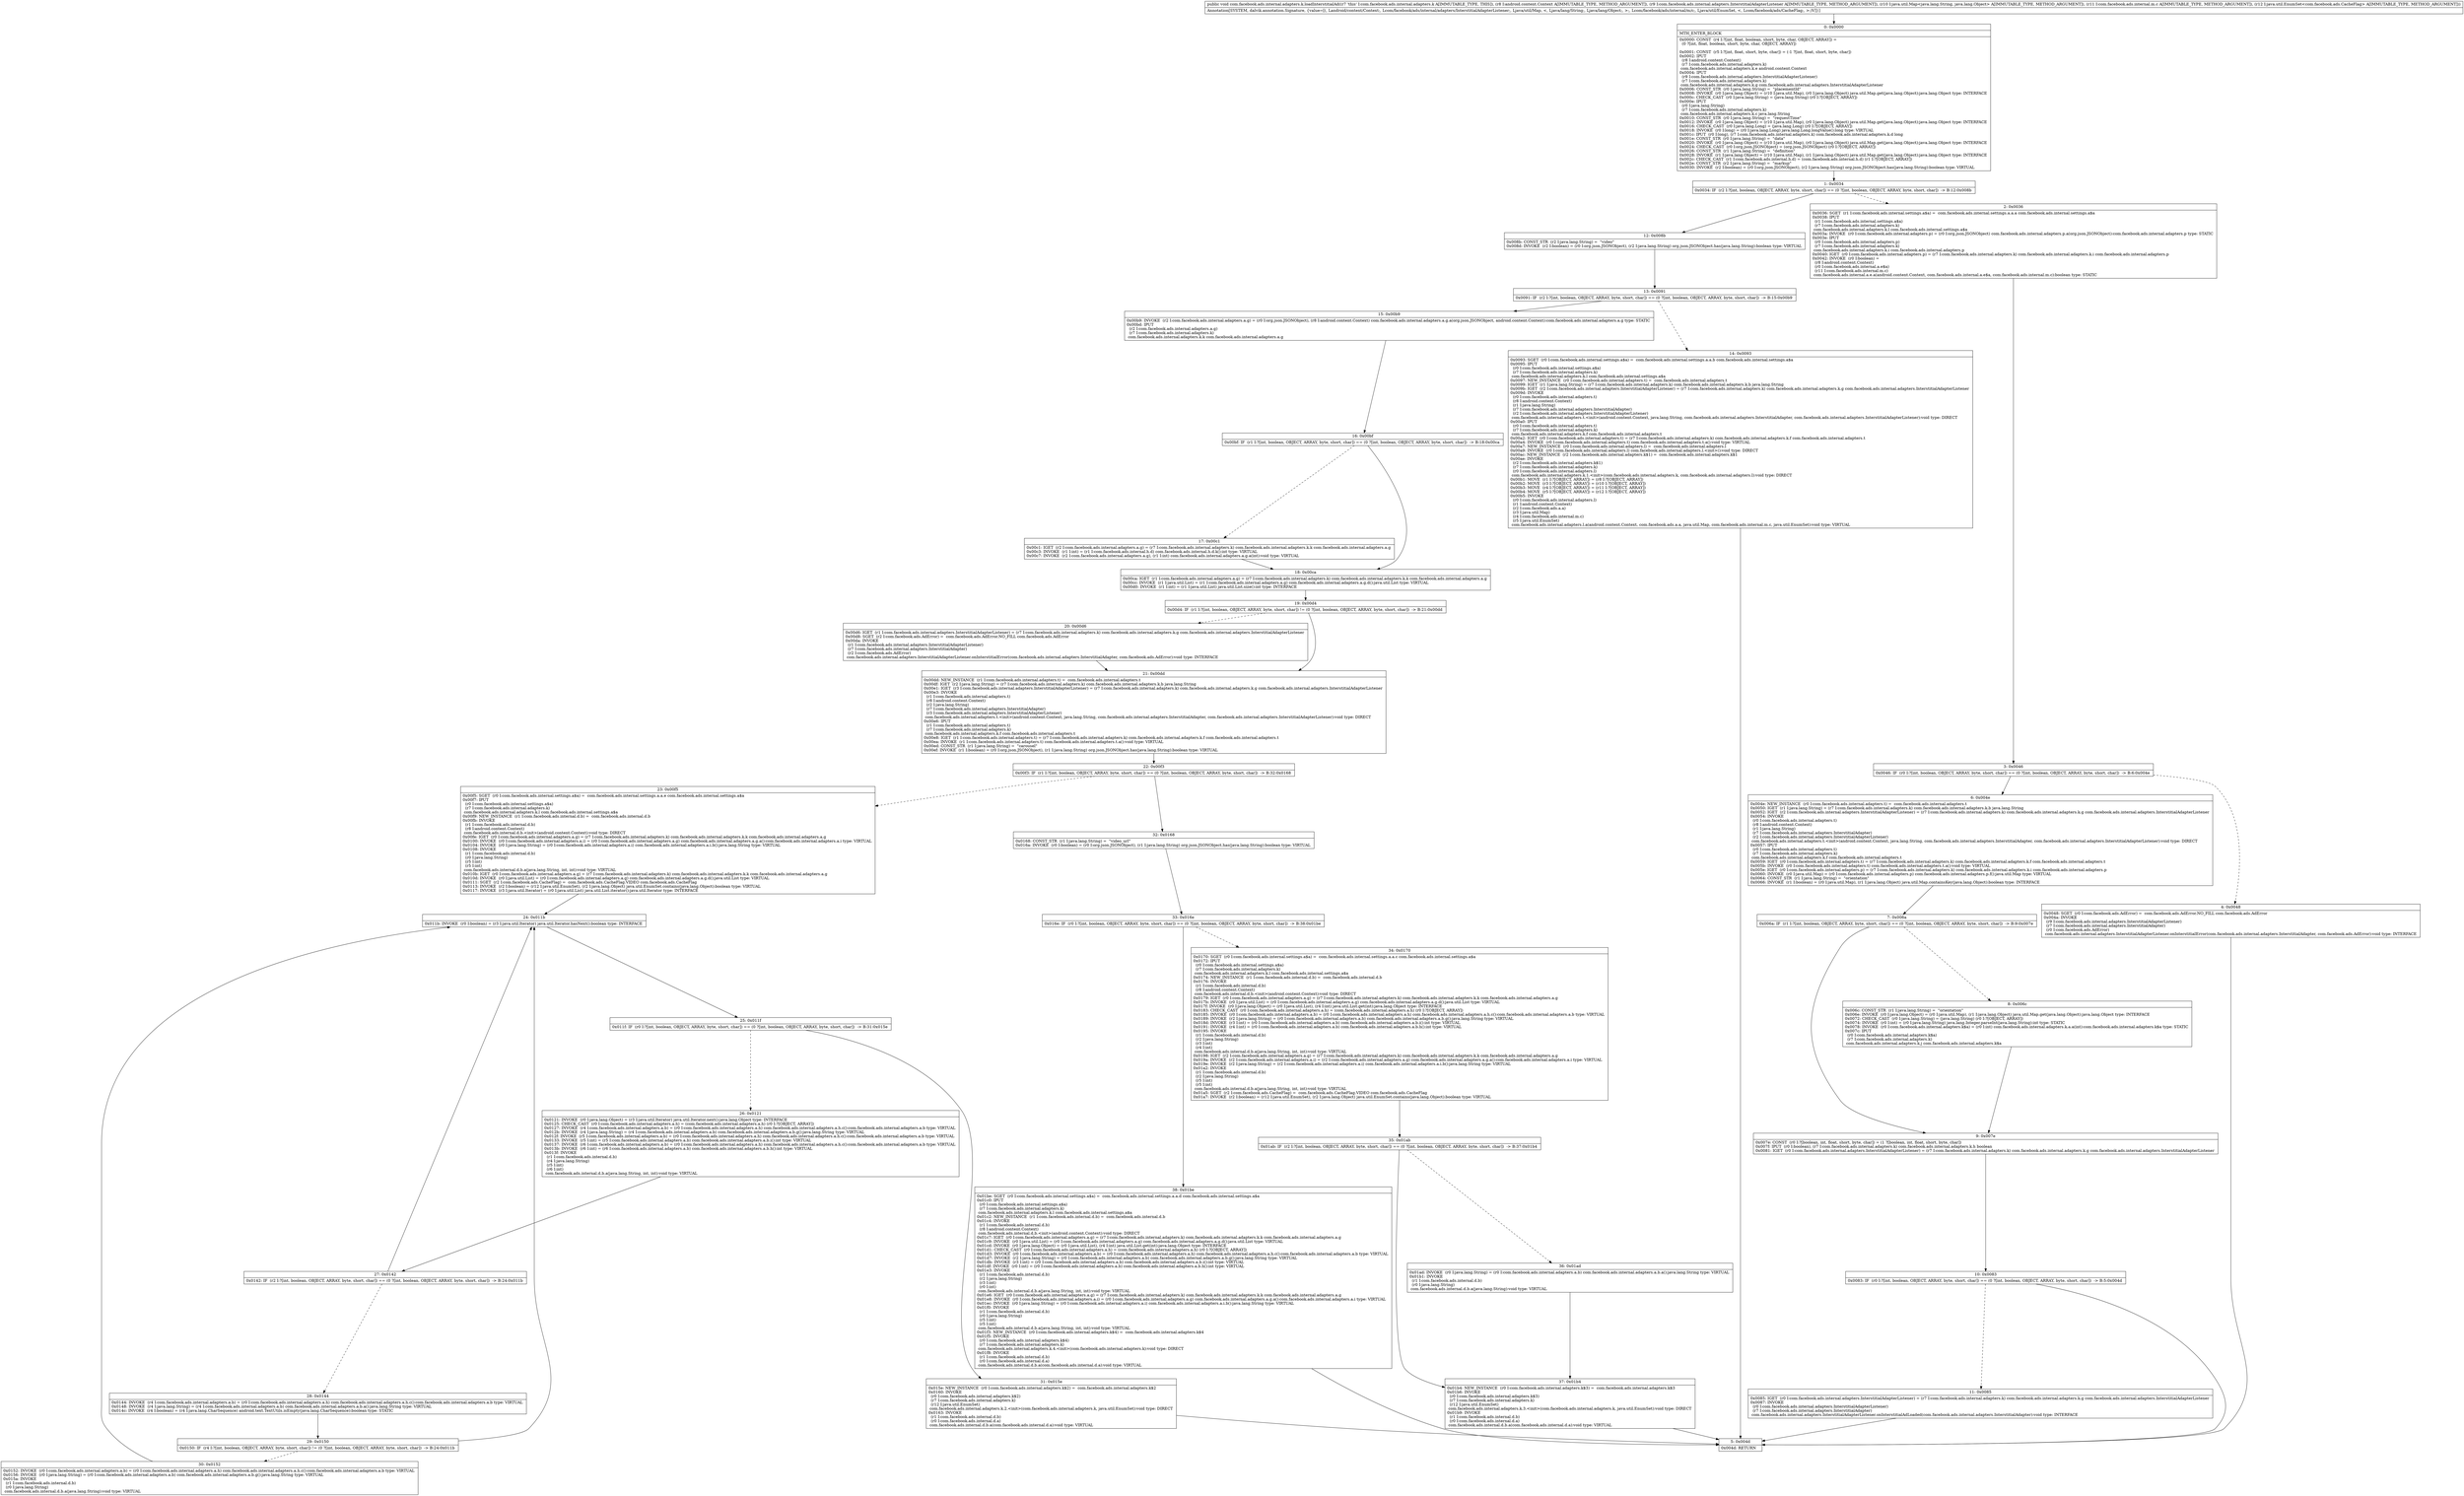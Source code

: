 digraph "CFG forcom.facebook.ads.internal.adapters.k.loadInterstitialAd(Landroid\/content\/Context;Lcom\/facebook\/ads\/internal\/adapters\/InterstitialAdapterListener;Ljava\/util\/Map;Lcom\/facebook\/ads\/internal\/m\/c;Ljava\/util\/EnumSet;)V" {
Node_0 [shape=record,label="{0\:\ 0x0000|MTH_ENTER_BLOCK\l|0x0000: CONST  (r4 I:?[int, float, boolean, short, byte, char, OBJECT, ARRAY]) = \l  (0 ?[int, float, boolean, short, byte, char, OBJECT, ARRAY])\l \l0x0001: CONST  (r5 I:?[int, float, short, byte, char]) = (\-1 ?[int, float, short, byte, char]) \l0x0002: IPUT  \l  (r8 I:android.content.Context)\l  (r7 I:com.facebook.ads.internal.adapters.k)\l com.facebook.ads.internal.adapters.k.e android.content.Context \l0x0004: IPUT  \l  (r9 I:com.facebook.ads.internal.adapters.InterstitialAdapterListener)\l  (r7 I:com.facebook.ads.internal.adapters.k)\l com.facebook.ads.internal.adapters.k.g com.facebook.ads.internal.adapters.InterstitialAdapterListener \l0x0006: CONST_STR  (r0 I:java.lang.String) =  \"placementId\" \l0x0008: INVOKE  (r0 I:java.lang.Object) = (r10 I:java.util.Map), (r0 I:java.lang.Object) java.util.Map.get(java.lang.Object):java.lang.Object type: INTERFACE \l0x000c: CHECK_CAST  (r0 I:java.lang.String) = (java.lang.String) (r0 I:?[OBJECT, ARRAY]) \l0x000e: IPUT  \l  (r0 I:java.lang.String)\l  (r7 I:com.facebook.ads.internal.adapters.k)\l com.facebook.ads.internal.adapters.k.c java.lang.String \l0x0010: CONST_STR  (r0 I:java.lang.String) =  \"requestTime\" \l0x0012: INVOKE  (r0 I:java.lang.Object) = (r10 I:java.util.Map), (r0 I:java.lang.Object) java.util.Map.get(java.lang.Object):java.lang.Object type: INTERFACE \l0x0016: CHECK_CAST  (r0 I:java.lang.Long) = (java.lang.Long) (r0 I:?[OBJECT, ARRAY]) \l0x0018: INVOKE  (r0 I:long) = (r0 I:java.lang.Long) java.lang.Long.longValue():long type: VIRTUAL \l0x001c: IPUT  (r0 I:long), (r7 I:com.facebook.ads.internal.adapters.k) com.facebook.ads.internal.adapters.k.d long \l0x001e: CONST_STR  (r0 I:java.lang.String) =  \"data\" \l0x0020: INVOKE  (r0 I:java.lang.Object) = (r10 I:java.util.Map), (r0 I:java.lang.Object) java.util.Map.get(java.lang.Object):java.lang.Object type: INTERFACE \l0x0024: CHECK_CAST  (r0 I:org.json.JSONObject) = (org.json.JSONObject) (r0 I:?[OBJECT, ARRAY]) \l0x0026: CONST_STR  (r1 I:java.lang.String) =  \"definition\" \l0x0028: INVOKE  (r1 I:java.lang.Object) = (r10 I:java.util.Map), (r1 I:java.lang.Object) java.util.Map.get(java.lang.Object):java.lang.Object type: INTERFACE \l0x002c: CHECK_CAST  (r1 I:com.facebook.ads.internal.h.d) = (com.facebook.ads.internal.h.d) (r1 I:?[OBJECT, ARRAY]) \l0x002e: CONST_STR  (r2 I:java.lang.String) =  \"markup\" \l0x0030: INVOKE  (r2 I:boolean) = (r0 I:org.json.JSONObject), (r2 I:java.lang.String) org.json.JSONObject.has(java.lang.String):boolean type: VIRTUAL \l}"];
Node_1 [shape=record,label="{1\:\ 0x0034|0x0034: IF  (r2 I:?[int, boolean, OBJECT, ARRAY, byte, short, char]) == (0 ?[int, boolean, OBJECT, ARRAY, byte, short, char])  \-\> B:12:0x008b \l}"];
Node_2 [shape=record,label="{2\:\ 0x0036|0x0036: SGET  (r1 I:com.facebook.ads.internal.settings.a$a) =  com.facebook.ads.internal.settings.a.a.a com.facebook.ads.internal.settings.a$a \l0x0038: IPUT  \l  (r1 I:com.facebook.ads.internal.settings.a$a)\l  (r7 I:com.facebook.ads.internal.adapters.k)\l com.facebook.ads.internal.adapters.k.l com.facebook.ads.internal.settings.a$a \l0x003a: INVOKE  (r0 I:com.facebook.ads.internal.adapters.p) = (r0 I:org.json.JSONObject) com.facebook.ads.internal.adapters.p.a(org.json.JSONObject):com.facebook.ads.internal.adapters.p type: STATIC \l0x003e: IPUT  \l  (r0 I:com.facebook.ads.internal.adapters.p)\l  (r7 I:com.facebook.ads.internal.adapters.k)\l com.facebook.ads.internal.adapters.k.i com.facebook.ads.internal.adapters.p \l0x0040: IGET  (r0 I:com.facebook.ads.internal.adapters.p) = (r7 I:com.facebook.ads.internal.adapters.k) com.facebook.ads.internal.adapters.k.i com.facebook.ads.internal.adapters.p \l0x0042: INVOKE  (r0 I:boolean) = \l  (r8 I:android.content.Context)\l  (r0 I:com.facebook.ads.internal.a.e$a)\l  (r11 I:com.facebook.ads.internal.m.c)\l com.facebook.ads.internal.a.e.a(android.content.Context, com.facebook.ads.internal.a.e$a, com.facebook.ads.internal.m.c):boolean type: STATIC \l}"];
Node_3 [shape=record,label="{3\:\ 0x0046|0x0046: IF  (r0 I:?[int, boolean, OBJECT, ARRAY, byte, short, char]) == (0 ?[int, boolean, OBJECT, ARRAY, byte, short, char])  \-\> B:6:0x004e \l}"];
Node_4 [shape=record,label="{4\:\ 0x0048|0x0048: SGET  (r0 I:com.facebook.ads.AdError) =  com.facebook.ads.AdError.NO_FILL com.facebook.ads.AdError \l0x004a: INVOKE  \l  (r9 I:com.facebook.ads.internal.adapters.InterstitialAdapterListener)\l  (r7 I:com.facebook.ads.internal.adapters.InterstitialAdapter)\l  (r0 I:com.facebook.ads.AdError)\l com.facebook.ads.internal.adapters.InterstitialAdapterListener.onInterstitialError(com.facebook.ads.internal.adapters.InterstitialAdapter, com.facebook.ads.AdError):void type: INTERFACE \l}"];
Node_5 [shape=record,label="{5\:\ 0x004d|0x004d: RETURN   \l}"];
Node_6 [shape=record,label="{6\:\ 0x004e|0x004e: NEW_INSTANCE  (r0 I:com.facebook.ads.internal.adapters.t) =  com.facebook.ads.internal.adapters.t \l0x0050: IGET  (r1 I:java.lang.String) = (r7 I:com.facebook.ads.internal.adapters.k) com.facebook.ads.internal.adapters.k.b java.lang.String \l0x0052: IGET  (r2 I:com.facebook.ads.internal.adapters.InterstitialAdapterListener) = (r7 I:com.facebook.ads.internal.adapters.k) com.facebook.ads.internal.adapters.k.g com.facebook.ads.internal.adapters.InterstitialAdapterListener \l0x0054: INVOKE  \l  (r0 I:com.facebook.ads.internal.adapters.t)\l  (r8 I:android.content.Context)\l  (r1 I:java.lang.String)\l  (r7 I:com.facebook.ads.internal.adapters.InterstitialAdapter)\l  (r2 I:com.facebook.ads.internal.adapters.InterstitialAdapterListener)\l com.facebook.ads.internal.adapters.t.\<init\>(android.content.Context, java.lang.String, com.facebook.ads.internal.adapters.InterstitialAdapter, com.facebook.ads.internal.adapters.InterstitialAdapterListener):void type: DIRECT \l0x0057: IPUT  \l  (r0 I:com.facebook.ads.internal.adapters.t)\l  (r7 I:com.facebook.ads.internal.adapters.k)\l com.facebook.ads.internal.adapters.k.f com.facebook.ads.internal.adapters.t \l0x0059: IGET  (r0 I:com.facebook.ads.internal.adapters.t) = (r7 I:com.facebook.ads.internal.adapters.k) com.facebook.ads.internal.adapters.k.f com.facebook.ads.internal.adapters.t \l0x005b: INVOKE  (r0 I:com.facebook.ads.internal.adapters.t) com.facebook.ads.internal.adapters.t.a():void type: VIRTUAL \l0x005e: IGET  (r0 I:com.facebook.ads.internal.adapters.p) = (r7 I:com.facebook.ads.internal.adapters.k) com.facebook.ads.internal.adapters.k.i com.facebook.ads.internal.adapters.p \l0x0060: INVOKE  (r0 I:java.util.Map) = (r0 I:com.facebook.ads.internal.adapters.p) com.facebook.ads.internal.adapters.p.f():java.util.Map type: VIRTUAL \l0x0064: CONST_STR  (r1 I:java.lang.String) =  \"orientation\" \l0x0066: INVOKE  (r1 I:boolean) = (r0 I:java.util.Map), (r1 I:java.lang.Object) java.util.Map.containsKey(java.lang.Object):boolean type: INTERFACE \l}"];
Node_7 [shape=record,label="{7\:\ 0x006a|0x006a: IF  (r1 I:?[int, boolean, OBJECT, ARRAY, byte, short, char]) == (0 ?[int, boolean, OBJECT, ARRAY, byte, short, char])  \-\> B:9:0x007e \l}"];
Node_8 [shape=record,label="{8\:\ 0x006c|0x006c: CONST_STR  (r1 I:java.lang.String) =  \"orientation\" \l0x006e: INVOKE  (r0 I:java.lang.Object) = (r0 I:java.util.Map), (r1 I:java.lang.Object) java.util.Map.get(java.lang.Object):java.lang.Object type: INTERFACE \l0x0072: CHECK_CAST  (r0 I:java.lang.String) = (java.lang.String) (r0 I:?[OBJECT, ARRAY]) \l0x0074: INVOKE  (r0 I:int) = (r0 I:java.lang.String) java.lang.Integer.parseInt(java.lang.String):int type: STATIC \l0x0078: INVOKE  (r0 I:com.facebook.ads.internal.adapters.k$a) = (r0 I:int) com.facebook.ads.internal.adapters.k.a.a(int):com.facebook.ads.internal.adapters.k$a type: STATIC \l0x007c: IPUT  \l  (r0 I:com.facebook.ads.internal.adapters.k$a)\l  (r7 I:com.facebook.ads.internal.adapters.k)\l com.facebook.ads.internal.adapters.k.j com.facebook.ads.internal.adapters.k$a \l}"];
Node_9 [shape=record,label="{9\:\ 0x007e|0x007e: CONST  (r0 I:?[boolean, int, float, short, byte, char]) = (1 ?[boolean, int, float, short, byte, char]) \l0x007f: IPUT  (r0 I:boolean), (r7 I:com.facebook.ads.internal.adapters.k) com.facebook.ads.internal.adapters.k.h boolean \l0x0081: IGET  (r0 I:com.facebook.ads.internal.adapters.InterstitialAdapterListener) = (r7 I:com.facebook.ads.internal.adapters.k) com.facebook.ads.internal.adapters.k.g com.facebook.ads.internal.adapters.InterstitialAdapterListener \l}"];
Node_10 [shape=record,label="{10\:\ 0x0083|0x0083: IF  (r0 I:?[int, boolean, OBJECT, ARRAY, byte, short, char]) == (0 ?[int, boolean, OBJECT, ARRAY, byte, short, char])  \-\> B:5:0x004d \l}"];
Node_11 [shape=record,label="{11\:\ 0x0085|0x0085: IGET  (r0 I:com.facebook.ads.internal.adapters.InterstitialAdapterListener) = (r7 I:com.facebook.ads.internal.adapters.k) com.facebook.ads.internal.adapters.k.g com.facebook.ads.internal.adapters.InterstitialAdapterListener \l0x0087: INVOKE  \l  (r0 I:com.facebook.ads.internal.adapters.InterstitialAdapterListener)\l  (r7 I:com.facebook.ads.internal.adapters.InterstitialAdapter)\l com.facebook.ads.internal.adapters.InterstitialAdapterListener.onInterstitialAdLoaded(com.facebook.ads.internal.adapters.InterstitialAdapter):void type: INTERFACE \l}"];
Node_12 [shape=record,label="{12\:\ 0x008b|0x008b: CONST_STR  (r2 I:java.lang.String) =  \"video\" \l0x008d: INVOKE  (r2 I:boolean) = (r0 I:org.json.JSONObject), (r2 I:java.lang.String) org.json.JSONObject.has(java.lang.String):boolean type: VIRTUAL \l}"];
Node_13 [shape=record,label="{13\:\ 0x0091|0x0091: IF  (r2 I:?[int, boolean, OBJECT, ARRAY, byte, short, char]) == (0 ?[int, boolean, OBJECT, ARRAY, byte, short, char])  \-\> B:15:0x00b9 \l}"];
Node_14 [shape=record,label="{14\:\ 0x0093|0x0093: SGET  (r0 I:com.facebook.ads.internal.settings.a$a) =  com.facebook.ads.internal.settings.a.a.b com.facebook.ads.internal.settings.a$a \l0x0095: IPUT  \l  (r0 I:com.facebook.ads.internal.settings.a$a)\l  (r7 I:com.facebook.ads.internal.adapters.k)\l com.facebook.ads.internal.adapters.k.l com.facebook.ads.internal.settings.a$a \l0x0097: NEW_INSTANCE  (r0 I:com.facebook.ads.internal.adapters.t) =  com.facebook.ads.internal.adapters.t \l0x0099: IGET  (r1 I:java.lang.String) = (r7 I:com.facebook.ads.internal.adapters.k) com.facebook.ads.internal.adapters.k.b java.lang.String \l0x009b: IGET  (r2 I:com.facebook.ads.internal.adapters.InterstitialAdapterListener) = (r7 I:com.facebook.ads.internal.adapters.k) com.facebook.ads.internal.adapters.k.g com.facebook.ads.internal.adapters.InterstitialAdapterListener \l0x009d: INVOKE  \l  (r0 I:com.facebook.ads.internal.adapters.t)\l  (r8 I:android.content.Context)\l  (r1 I:java.lang.String)\l  (r7 I:com.facebook.ads.internal.adapters.InterstitialAdapter)\l  (r2 I:com.facebook.ads.internal.adapters.InterstitialAdapterListener)\l com.facebook.ads.internal.adapters.t.\<init\>(android.content.Context, java.lang.String, com.facebook.ads.internal.adapters.InterstitialAdapter, com.facebook.ads.internal.adapters.InterstitialAdapterListener):void type: DIRECT \l0x00a0: IPUT  \l  (r0 I:com.facebook.ads.internal.adapters.t)\l  (r7 I:com.facebook.ads.internal.adapters.k)\l com.facebook.ads.internal.adapters.k.f com.facebook.ads.internal.adapters.t \l0x00a2: IGET  (r0 I:com.facebook.ads.internal.adapters.t) = (r7 I:com.facebook.ads.internal.adapters.k) com.facebook.ads.internal.adapters.k.f com.facebook.ads.internal.adapters.t \l0x00a4: INVOKE  (r0 I:com.facebook.ads.internal.adapters.t) com.facebook.ads.internal.adapters.t.a():void type: VIRTUAL \l0x00a7: NEW_INSTANCE  (r0 I:com.facebook.ads.internal.adapters.l) =  com.facebook.ads.internal.adapters.l \l0x00a9: INVOKE  (r0 I:com.facebook.ads.internal.adapters.l) com.facebook.ads.internal.adapters.l.\<init\>():void type: DIRECT \l0x00ac: NEW_INSTANCE  (r2 I:com.facebook.ads.internal.adapters.k$1) =  com.facebook.ads.internal.adapters.k$1 \l0x00ae: INVOKE  \l  (r2 I:com.facebook.ads.internal.adapters.k$1)\l  (r7 I:com.facebook.ads.internal.adapters.k)\l  (r0 I:com.facebook.ads.internal.adapters.l)\l com.facebook.ads.internal.adapters.k.1.\<init\>(com.facebook.ads.internal.adapters.k, com.facebook.ads.internal.adapters.l):void type: DIRECT \l0x00b1: MOVE  (r1 I:?[OBJECT, ARRAY]) = (r8 I:?[OBJECT, ARRAY]) \l0x00b2: MOVE  (r3 I:?[OBJECT, ARRAY]) = (r10 I:?[OBJECT, ARRAY]) \l0x00b3: MOVE  (r4 I:?[OBJECT, ARRAY]) = (r11 I:?[OBJECT, ARRAY]) \l0x00b4: MOVE  (r5 I:?[OBJECT, ARRAY]) = (r12 I:?[OBJECT, ARRAY]) \l0x00b5: INVOKE  \l  (r0 I:com.facebook.ads.internal.adapters.l)\l  (r1 I:android.content.Context)\l  (r2 I:com.facebook.ads.a.a)\l  (r3 I:java.util.Map)\l  (r4 I:com.facebook.ads.internal.m.c)\l  (r5 I:java.util.EnumSet)\l com.facebook.ads.internal.adapters.l.a(android.content.Context, com.facebook.ads.a.a, java.util.Map, com.facebook.ads.internal.m.c, java.util.EnumSet):void type: VIRTUAL \l}"];
Node_15 [shape=record,label="{15\:\ 0x00b9|0x00b9: INVOKE  (r2 I:com.facebook.ads.internal.adapters.a.g) = (r0 I:org.json.JSONObject), (r8 I:android.content.Context) com.facebook.ads.internal.adapters.a.g.a(org.json.JSONObject, android.content.Context):com.facebook.ads.internal.adapters.a.g type: STATIC \l0x00bd: IPUT  \l  (r2 I:com.facebook.ads.internal.adapters.a.g)\l  (r7 I:com.facebook.ads.internal.adapters.k)\l com.facebook.ads.internal.adapters.k.k com.facebook.ads.internal.adapters.a.g \l}"];
Node_16 [shape=record,label="{16\:\ 0x00bf|0x00bf: IF  (r1 I:?[int, boolean, OBJECT, ARRAY, byte, short, char]) == (0 ?[int, boolean, OBJECT, ARRAY, byte, short, char])  \-\> B:18:0x00ca \l}"];
Node_17 [shape=record,label="{17\:\ 0x00c1|0x00c1: IGET  (r2 I:com.facebook.ads.internal.adapters.a.g) = (r7 I:com.facebook.ads.internal.adapters.k) com.facebook.ads.internal.adapters.k.k com.facebook.ads.internal.adapters.a.g \l0x00c3: INVOKE  (r1 I:int) = (r1 I:com.facebook.ads.internal.h.d) com.facebook.ads.internal.h.d.k():int type: VIRTUAL \l0x00c7: INVOKE  (r2 I:com.facebook.ads.internal.adapters.a.g), (r1 I:int) com.facebook.ads.internal.adapters.a.g.a(int):void type: VIRTUAL \l}"];
Node_18 [shape=record,label="{18\:\ 0x00ca|0x00ca: IGET  (r1 I:com.facebook.ads.internal.adapters.a.g) = (r7 I:com.facebook.ads.internal.adapters.k) com.facebook.ads.internal.adapters.k.k com.facebook.ads.internal.adapters.a.g \l0x00cc: INVOKE  (r1 I:java.util.List) = (r1 I:com.facebook.ads.internal.adapters.a.g) com.facebook.ads.internal.adapters.a.g.d():java.util.List type: VIRTUAL \l0x00d0: INVOKE  (r1 I:int) = (r1 I:java.util.List) java.util.List.size():int type: INTERFACE \l}"];
Node_19 [shape=record,label="{19\:\ 0x00d4|0x00d4: IF  (r1 I:?[int, boolean, OBJECT, ARRAY, byte, short, char]) != (0 ?[int, boolean, OBJECT, ARRAY, byte, short, char])  \-\> B:21:0x00dd \l}"];
Node_20 [shape=record,label="{20\:\ 0x00d6|0x00d6: IGET  (r1 I:com.facebook.ads.internal.adapters.InterstitialAdapterListener) = (r7 I:com.facebook.ads.internal.adapters.k) com.facebook.ads.internal.adapters.k.g com.facebook.ads.internal.adapters.InterstitialAdapterListener \l0x00d8: SGET  (r2 I:com.facebook.ads.AdError) =  com.facebook.ads.AdError.NO_FILL com.facebook.ads.AdError \l0x00da: INVOKE  \l  (r1 I:com.facebook.ads.internal.adapters.InterstitialAdapterListener)\l  (r7 I:com.facebook.ads.internal.adapters.InterstitialAdapter)\l  (r2 I:com.facebook.ads.AdError)\l com.facebook.ads.internal.adapters.InterstitialAdapterListener.onInterstitialError(com.facebook.ads.internal.adapters.InterstitialAdapter, com.facebook.ads.AdError):void type: INTERFACE \l}"];
Node_21 [shape=record,label="{21\:\ 0x00dd|0x00dd: NEW_INSTANCE  (r1 I:com.facebook.ads.internal.adapters.t) =  com.facebook.ads.internal.adapters.t \l0x00df: IGET  (r2 I:java.lang.String) = (r7 I:com.facebook.ads.internal.adapters.k) com.facebook.ads.internal.adapters.k.b java.lang.String \l0x00e1: IGET  (r3 I:com.facebook.ads.internal.adapters.InterstitialAdapterListener) = (r7 I:com.facebook.ads.internal.adapters.k) com.facebook.ads.internal.adapters.k.g com.facebook.ads.internal.adapters.InterstitialAdapterListener \l0x00e3: INVOKE  \l  (r1 I:com.facebook.ads.internal.adapters.t)\l  (r8 I:android.content.Context)\l  (r2 I:java.lang.String)\l  (r7 I:com.facebook.ads.internal.adapters.InterstitialAdapter)\l  (r3 I:com.facebook.ads.internal.adapters.InterstitialAdapterListener)\l com.facebook.ads.internal.adapters.t.\<init\>(android.content.Context, java.lang.String, com.facebook.ads.internal.adapters.InterstitialAdapter, com.facebook.ads.internal.adapters.InterstitialAdapterListener):void type: DIRECT \l0x00e6: IPUT  \l  (r1 I:com.facebook.ads.internal.adapters.t)\l  (r7 I:com.facebook.ads.internal.adapters.k)\l com.facebook.ads.internal.adapters.k.f com.facebook.ads.internal.adapters.t \l0x00e8: IGET  (r1 I:com.facebook.ads.internal.adapters.t) = (r7 I:com.facebook.ads.internal.adapters.k) com.facebook.ads.internal.adapters.k.f com.facebook.ads.internal.adapters.t \l0x00ea: INVOKE  (r1 I:com.facebook.ads.internal.adapters.t) com.facebook.ads.internal.adapters.t.a():void type: VIRTUAL \l0x00ed: CONST_STR  (r1 I:java.lang.String) =  \"carousel\" \l0x00ef: INVOKE  (r1 I:boolean) = (r0 I:org.json.JSONObject), (r1 I:java.lang.String) org.json.JSONObject.has(java.lang.String):boolean type: VIRTUAL \l}"];
Node_22 [shape=record,label="{22\:\ 0x00f3|0x00f3: IF  (r1 I:?[int, boolean, OBJECT, ARRAY, byte, short, char]) == (0 ?[int, boolean, OBJECT, ARRAY, byte, short, char])  \-\> B:32:0x0168 \l}"];
Node_23 [shape=record,label="{23\:\ 0x00f5|0x00f5: SGET  (r0 I:com.facebook.ads.internal.settings.a$a) =  com.facebook.ads.internal.settings.a.a.e com.facebook.ads.internal.settings.a$a \l0x00f7: IPUT  \l  (r0 I:com.facebook.ads.internal.settings.a$a)\l  (r7 I:com.facebook.ads.internal.adapters.k)\l com.facebook.ads.internal.adapters.k.l com.facebook.ads.internal.settings.a$a \l0x00f9: NEW_INSTANCE  (r1 I:com.facebook.ads.internal.d.b) =  com.facebook.ads.internal.d.b \l0x00fb: INVOKE  \l  (r1 I:com.facebook.ads.internal.d.b)\l  (r8 I:android.content.Context)\l com.facebook.ads.internal.d.b.\<init\>(android.content.Context):void type: DIRECT \l0x00fe: IGET  (r0 I:com.facebook.ads.internal.adapters.a.g) = (r7 I:com.facebook.ads.internal.adapters.k) com.facebook.ads.internal.adapters.k.k com.facebook.ads.internal.adapters.a.g \l0x0100: INVOKE  (r0 I:com.facebook.ads.internal.adapters.a.i) = (r0 I:com.facebook.ads.internal.adapters.a.g) com.facebook.ads.internal.adapters.a.g.a():com.facebook.ads.internal.adapters.a.i type: VIRTUAL \l0x0104: INVOKE  (r0 I:java.lang.String) = (r0 I:com.facebook.ads.internal.adapters.a.i) com.facebook.ads.internal.adapters.a.i.b():java.lang.String type: VIRTUAL \l0x0108: INVOKE  \l  (r1 I:com.facebook.ads.internal.d.b)\l  (r0 I:java.lang.String)\l  (r5 I:int)\l  (r5 I:int)\l com.facebook.ads.internal.d.b.a(java.lang.String, int, int):void type: VIRTUAL \l0x010b: IGET  (r0 I:com.facebook.ads.internal.adapters.a.g) = (r7 I:com.facebook.ads.internal.adapters.k) com.facebook.ads.internal.adapters.k.k com.facebook.ads.internal.adapters.a.g \l0x010d: INVOKE  (r0 I:java.util.List) = (r0 I:com.facebook.ads.internal.adapters.a.g) com.facebook.ads.internal.adapters.a.g.d():java.util.List type: VIRTUAL \l0x0111: SGET  (r2 I:com.facebook.ads.CacheFlag) =  com.facebook.ads.CacheFlag.VIDEO com.facebook.ads.CacheFlag \l0x0113: INVOKE  (r2 I:boolean) = (r12 I:java.util.EnumSet), (r2 I:java.lang.Object) java.util.EnumSet.contains(java.lang.Object):boolean type: VIRTUAL \l0x0117: INVOKE  (r3 I:java.util.Iterator) = (r0 I:java.util.List) java.util.List.iterator():java.util.Iterator type: INTERFACE \l}"];
Node_24 [shape=record,label="{24\:\ 0x011b|0x011b: INVOKE  (r0 I:boolean) = (r3 I:java.util.Iterator) java.util.Iterator.hasNext():boolean type: INTERFACE \l}"];
Node_25 [shape=record,label="{25\:\ 0x011f|0x011f: IF  (r0 I:?[int, boolean, OBJECT, ARRAY, byte, short, char]) == (0 ?[int, boolean, OBJECT, ARRAY, byte, short, char])  \-\> B:31:0x015e \l}"];
Node_26 [shape=record,label="{26\:\ 0x0121|0x0121: INVOKE  (r0 I:java.lang.Object) = (r3 I:java.util.Iterator) java.util.Iterator.next():java.lang.Object type: INTERFACE \l0x0125: CHECK_CAST  (r0 I:com.facebook.ads.internal.adapters.a.h) = (com.facebook.ads.internal.adapters.a.h) (r0 I:?[OBJECT, ARRAY]) \l0x0127: INVOKE  (r4 I:com.facebook.ads.internal.adapters.a.b) = (r0 I:com.facebook.ads.internal.adapters.a.h) com.facebook.ads.internal.adapters.a.h.c():com.facebook.ads.internal.adapters.a.b type: VIRTUAL \l0x012b: INVOKE  (r4 I:java.lang.String) = (r4 I:com.facebook.ads.internal.adapters.a.b) com.facebook.ads.internal.adapters.a.b.g():java.lang.String type: VIRTUAL \l0x012f: INVOKE  (r5 I:com.facebook.ads.internal.adapters.a.b) = (r0 I:com.facebook.ads.internal.adapters.a.h) com.facebook.ads.internal.adapters.a.h.c():com.facebook.ads.internal.adapters.a.b type: VIRTUAL \l0x0133: INVOKE  (r5 I:int) = (r5 I:com.facebook.ads.internal.adapters.a.b) com.facebook.ads.internal.adapters.a.b.i():int type: VIRTUAL \l0x0137: INVOKE  (r6 I:com.facebook.ads.internal.adapters.a.b) = (r0 I:com.facebook.ads.internal.adapters.a.h) com.facebook.ads.internal.adapters.a.h.c():com.facebook.ads.internal.adapters.a.b type: VIRTUAL \l0x013b: INVOKE  (r6 I:int) = (r6 I:com.facebook.ads.internal.adapters.a.b) com.facebook.ads.internal.adapters.a.b.h():int type: VIRTUAL \l0x013f: INVOKE  \l  (r1 I:com.facebook.ads.internal.d.b)\l  (r4 I:java.lang.String)\l  (r5 I:int)\l  (r6 I:int)\l com.facebook.ads.internal.d.b.a(java.lang.String, int, int):void type: VIRTUAL \l}"];
Node_27 [shape=record,label="{27\:\ 0x0142|0x0142: IF  (r2 I:?[int, boolean, OBJECT, ARRAY, byte, short, char]) == (0 ?[int, boolean, OBJECT, ARRAY, byte, short, char])  \-\> B:24:0x011b \l}"];
Node_28 [shape=record,label="{28\:\ 0x0144|0x0144: INVOKE  (r4 I:com.facebook.ads.internal.adapters.a.b) = (r0 I:com.facebook.ads.internal.adapters.a.h) com.facebook.ads.internal.adapters.a.h.c():com.facebook.ads.internal.adapters.a.b type: VIRTUAL \l0x0148: INVOKE  (r4 I:java.lang.String) = (r4 I:com.facebook.ads.internal.adapters.a.b) com.facebook.ads.internal.adapters.a.b.a():java.lang.String type: VIRTUAL \l0x014c: INVOKE  (r4 I:boolean) = (r4 I:java.lang.CharSequence) android.text.TextUtils.isEmpty(java.lang.CharSequence):boolean type: STATIC \l}"];
Node_29 [shape=record,label="{29\:\ 0x0150|0x0150: IF  (r4 I:?[int, boolean, OBJECT, ARRAY, byte, short, char]) != (0 ?[int, boolean, OBJECT, ARRAY, byte, short, char])  \-\> B:24:0x011b \l}"];
Node_30 [shape=record,label="{30\:\ 0x0152|0x0152: INVOKE  (r0 I:com.facebook.ads.internal.adapters.a.b) = (r0 I:com.facebook.ads.internal.adapters.a.h) com.facebook.ads.internal.adapters.a.h.c():com.facebook.ads.internal.adapters.a.b type: VIRTUAL \l0x0156: INVOKE  (r0 I:java.lang.String) = (r0 I:com.facebook.ads.internal.adapters.a.b) com.facebook.ads.internal.adapters.a.b.g():java.lang.String type: VIRTUAL \l0x015a: INVOKE  \l  (r1 I:com.facebook.ads.internal.d.b)\l  (r0 I:java.lang.String)\l com.facebook.ads.internal.d.b.a(java.lang.String):void type: VIRTUAL \l}"];
Node_31 [shape=record,label="{31\:\ 0x015e|0x015e: NEW_INSTANCE  (r0 I:com.facebook.ads.internal.adapters.k$2) =  com.facebook.ads.internal.adapters.k$2 \l0x0160: INVOKE  \l  (r0 I:com.facebook.ads.internal.adapters.k$2)\l  (r7 I:com.facebook.ads.internal.adapters.k)\l  (r12 I:java.util.EnumSet)\l com.facebook.ads.internal.adapters.k.2.\<init\>(com.facebook.ads.internal.adapters.k, java.util.EnumSet):void type: DIRECT \l0x0163: INVOKE  \l  (r1 I:com.facebook.ads.internal.d.b)\l  (r0 I:com.facebook.ads.internal.d.a)\l com.facebook.ads.internal.d.b.a(com.facebook.ads.internal.d.a):void type: VIRTUAL \l}"];
Node_32 [shape=record,label="{32\:\ 0x0168|0x0168: CONST_STR  (r1 I:java.lang.String) =  \"video_url\" \l0x016a: INVOKE  (r0 I:boolean) = (r0 I:org.json.JSONObject), (r1 I:java.lang.String) org.json.JSONObject.has(java.lang.String):boolean type: VIRTUAL \l}"];
Node_33 [shape=record,label="{33\:\ 0x016e|0x016e: IF  (r0 I:?[int, boolean, OBJECT, ARRAY, byte, short, char]) == (0 ?[int, boolean, OBJECT, ARRAY, byte, short, char])  \-\> B:38:0x01be \l}"];
Node_34 [shape=record,label="{34\:\ 0x0170|0x0170: SGET  (r0 I:com.facebook.ads.internal.settings.a$a) =  com.facebook.ads.internal.settings.a.a.c com.facebook.ads.internal.settings.a$a \l0x0172: IPUT  \l  (r0 I:com.facebook.ads.internal.settings.a$a)\l  (r7 I:com.facebook.ads.internal.adapters.k)\l com.facebook.ads.internal.adapters.k.l com.facebook.ads.internal.settings.a$a \l0x0174: NEW_INSTANCE  (r1 I:com.facebook.ads.internal.d.b) =  com.facebook.ads.internal.d.b \l0x0176: INVOKE  \l  (r1 I:com.facebook.ads.internal.d.b)\l  (r8 I:android.content.Context)\l com.facebook.ads.internal.d.b.\<init\>(android.content.Context):void type: DIRECT \l0x0179: IGET  (r0 I:com.facebook.ads.internal.adapters.a.g) = (r7 I:com.facebook.ads.internal.adapters.k) com.facebook.ads.internal.adapters.k.k com.facebook.ads.internal.adapters.a.g \l0x017b: INVOKE  (r0 I:java.util.List) = (r0 I:com.facebook.ads.internal.adapters.a.g) com.facebook.ads.internal.adapters.a.g.d():java.util.List type: VIRTUAL \l0x017f: INVOKE  (r0 I:java.lang.Object) = (r0 I:java.util.List), (r4 I:int) java.util.List.get(int):java.lang.Object type: INTERFACE \l0x0183: CHECK_CAST  (r0 I:com.facebook.ads.internal.adapters.a.h) = (com.facebook.ads.internal.adapters.a.h) (r0 I:?[OBJECT, ARRAY]) \l0x0185: INVOKE  (r0 I:com.facebook.ads.internal.adapters.a.b) = (r0 I:com.facebook.ads.internal.adapters.a.h) com.facebook.ads.internal.adapters.a.h.c():com.facebook.ads.internal.adapters.a.b type: VIRTUAL \l0x0189: INVOKE  (r2 I:java.lang.String) = (r0 I:com.facebook.ads.internal.adapters.a.b) com.facebook.ads.internal.adapters.a.b.g():java.lang.String type: VIRTUAL \l0x018d: INVOKE  (r3 I:int) = (r0 I:com.facebook.ads.internal.adapters.a.b) com.facebook.ads.internal.adapters.a.b.i():int type: VIRTUAL \l0x0191: INVOKE  (r4 I:int) = (r0 I:com.facebook.ads.internal.adapters.a.b) com.facebook.ads.internal.adapters.a.b.h():int type: VIRTUAL \l0x0195: INVOKE  \l  (r1 I:com.facebook.ads.internal.d.b)\l  (r2 I:java.lang.String)\l  (r3 I:int)\l  (r4 I:int)\l com.facebook.ads.internal.d.b.a(java.lang.String, int, int):void type: VIRTUAL \l0x0198: IGET  (r2 I:com.facebook.ads.internal.adapters.a.g) = (r7 I:com.facebook.ads.internal.adapters.k) com.facebook.ads.internal.adapters.k.k com.facebook.ads.internal.adapters.a.g \l0x019a: INVOKE  (r2 I:com.facebook.ads.internal.adapters.a.i) = (r2 I:com.facebook.ads.internal.adapters.a.g) com.facebook.ads.internal.adapters.a.g.a():com.facebook.ads.internal.adapters.a.i type: VIRTUAL \l0x019e: INVOKE  (r2 I:java.lang.String) = (r2 I:com.facebook.ads.internal.adapters.a.i) com.facebook.ads.internal.adapters.a.i.b():java.lang.String type: VIRTUAL \l0x01a2: INVOKE  \l  (r1 I:com.facebook.ads.internal.d.b)\l  (r2 I:java.lang.String)\l  (r5 I:int)\l  (r5 I:int)\l com.facebook.ads.internal.d.b.a(java.lang.String, int, int):void type: VIRTUAL \l0x01a5: SGET  (r2 I:com.facebook.ads.CacheFlag) =  com.facebook.ads.CacheFlag.VIDEO com.facebook.ads.CacheFlag \l0x01a7: INVOKE  (r2 I:boolean) = (r12 I:java.util.EnumSet), (r2 I:java.lang.Object) java.util.EnumSet.contains(java.lang.Object):boolean type: VIRTUAL \l}"];
Node_35 [shape=record,label="{35\:\ 0x01ab|0x01ab: IF  (r2 I:?[int, boolean, OBJECT, ARRAY, byte, short, char]) == (0 ?[int, boolean, OBJECT, ARRAY, byte, short, char])  \-\> B:37:0x01b4 \l}"];
Node_36 [shape=record,label="{36\:\ 0x01ad|0x01ad: INVOKE  (r0 I:java.lang.String) = (r0 I:com.facebook.ads.internal.adapters.a.b) com.facebook.ads.internal.adapters.a.b.a():java.lang.String type: VIRTUAL \l0x01b1: INVOKE  \l  (r1 I:com.facebook.ads.internal.d.b)\l  (r0 I:java.lang.String)\l com.facebook.ads.internal.d.b.a(java.lang.String):void type: VIRTUAL \l}"];
Node_37 [shape=record,label="{37\:\ 0x01b4|0x01b4: NEW_INSTANCE  (r0 I:com.facebook.ads.internal.adapters.k$3) =  com.facebook.ads.internal.adapters.k$3 \l0x01b6: INVOKE  \l  (r0 I:com.facebook.ads.internal.adapters.k$3)\l  (r7 I:com.facebook.ads.internal.adapters.k)\l  (r12 I:java.util.EnumSet)\l com.facebook.ads.internal.adapters.k.3.\<init\>(com.facebook.ads.internal.adapters.k, java.util.EnumSet):void type: DIRECT \l0x01b9: INVOKE  \l  (r1 I:com.facebook.ads.internal.d.b)\l  (r0 I:com.facebook.ads.internal.d.a)\l com.facebook.ads.internal.d.b.a(com.facebook.ads.internal.d.a):void type: VIRTUAL \l}"];
Node_38 [shape=record,label="{38\:\ 0x01be|0x01be: SGET  (r0 I:com.facebook.ads.internal.settings.a$a) =  com.facebook.ads.internal.settings.a.a.d com.facebook.ads.internal.settings.a$a \l0x01c0: IPUT  \l  (r0 I:com.facebook.ads.internal.settings.a$a)\l  (r7 I:com.facebook.ads.internal.adapters.k)\l com.facebook.ads.internal.adapters.k.l com.facebook.ads.internal.settings.a$a \l0x01c2: NEW_INSTANCE  (r1 I:com.facebook.ads.internal.d.b) =  com.facebook.ads.internal.d.b \l0x01c4: INVOKE  \l  (r1 I:com.facebook.ads.internal.d.b)\l  (r8 I:android.content.Context)\l com.facebook.ads.internal.d.b.\<init\>(android.content.Context):void type: DIRECT \l0x01c7: IGET  (r0 I:com.facebook.ads.internal.adapters.a.g) = (r7 I:com.facebook.ads.internal.adapters.k) com.facebook.ads.internal.adapters.k.k com.facebook.ads.internal.adapters.a.g \l0x01c9: INVOKE  (r0 I:java.util.List) = (r0 I:com.facebook.ads.internal.adapters.a.g) com.facebook.ads.internal.adapters.a.g.d():java.util.List type: VIRTUAL \l0x01cd: INVOKE  (r0 I:java.lang.Object) = (r0 I:java.util.List), (r4 I:int) java.util.List.get(int):java.lang.Object type: INTERFACE \l0x01d1: CHECK_CAST  (r0 I:com.facebook.ads.internal.adapters.a.h) = (com.facebook.ads.internal.adapters.a.h) (r0 I:?[OBJECT, ARRAY]) \l0x01d3: INVOKE  (r0 I:com.facebook.ads.internal.adapters.a.b) = (r0 I:com.facebook.ads.internal.adapters.a.h) com.facebook.ads.internal.adapters.a.h.c():com.facebook.ads.internal.adapters.a.b type: VIRTUAL \l0x01d7: INVOKE  (r2 I:java.lang.String) = (r0 I:com.facebook.ads.internal.adapters.a.b) com.facebook.ads.internal.adapters.a.b.g():java.lang.String type: VIRTUAL \l0x01db: INVOKE  (r3 I:int) = (r0 I:com.facebook.ads.internal.adapters.a.b) com.facebook.ads.internal.adapters.a.b.i():int type: VIRTUAL \l0x01df: INVOKE  (r0 I:int) = (r0 I:com.facebook.ads.internal.adapters.a.b) com.facebook.ads.internal.adapters.a.b.h():int type: VIRTUAL \l0x01e3: INVOKE  \l  (r1 I:com.facebook.ads.internal.d.b)\l  (r2 I:java.lang.String)\l  (r3 I:int)\l  (r0 I:int)\l com.facebook.ads.internal.d.b.a(java.lang.String, int, int):void type: VIRTUAL \l0x01e6: IGET  (r0 I:com.facebook.ads.internal.adapters.a.g) = (r7 I:com.facebook.ads.internal.adapters.k) com.facebook.ads.internal.adapters.k.k com.facebook.ads.internal.adapters.a.g \l0x01e8: INVOKE  (r0 I:com.facebook.ads.internal.adapters.a.i) = (r0 I:com.facebook.ads.internal.adapters.a.g) com.facebook.ads.internal.adapters.a.g.a():com.facebook.ads.internal.adapters.a.i type: VIRTUAL \l0x01ec: INVOKE  (r0 I:java.lang.String) = (r0 I:com.facebook.ads.internal.adapters.a.i) com.facebook.ads.internal.adapters.a.i.b():java.lang.String type: VIRTUAL \l0x01f0: INVOKE  \l  (r1 I:com.facebook.ads.internal.d.b)\l  (r0 I:java.lang.String)\l  (r5 I:int)\l  (r5 I:int)\l com.facebook.ads.internal.d.b.a(java.lang.String, int, int):void type: VIRTUAL \l0x01f3: NEW_INSTANCE  (r0 I:com.facebook.ads.internal.adapters.k$4) =  com.facebook.ads.internal.adapters.k$4 \l0x01f5: INVOKE  \l  (r0 I:com.facebook.ads.internal.adapters.k$4)\l  (r7 I:com.facebook.ads.internal.adapters.k)\l com.facebook.ads.internal.adapters.k.4.\<init\>(com.facebook.ads.internal.adapters.k):void type: DIRECT \l0x01f8: INVOKE  \l  (r1 I:com.facebook.ads.internal.d.b)\l  (r0 I:com.facebook.ads.internal.d.a)\l com.facebook.ads.internal.d.b.a(com.facebook.ads.internal.d.a):void type: VIRTUAL \l}"];
MethodNode[shape=record,label="{public void com.facebook.ads.internal.adapters.k.loadInterstitialAd((r7 'this' I:com.facebook.ads.internal.adapters.k A[IMMUTABLE_TYPE, THIS]), (r8 I:android.content.Context A[IMMUTABLE_TYPE, METHOD_ARGUMENT]), (r9 I:com.facebook.ads.internal.adapters.InterstitialAdapterListener A[IMMUTABLE_TYPE, METHOD_ARGUMENT]), (r10 I:java.util.Map\<java.lang.String, java.lang.Object\> A[IMMUTABLE_TYPE, METHOD_ARGUMENT]), (r11 I:com.facebook.ads.internal.m.c A[IMMUTABLE_TYPE, METHOD_ARGUMENT]), (r12 I:java.util.EnumSet\<com.facebook.ads.CacheFlag\> A[IMMUTABLE_TYPE, METHOD_ARGUMENT]))  | Annotation[SYSTEM, dalvik.annotation.Signature, \{value=[(, Landroid\/content\/Context;, Lcom\/facebook\/ads\/internal\/adapters\/InterstitialAdapterListener;, Ljava\/util\/Map, \<, Ljava\/lang\/String;, Ljava\/lang\/Object;, \>;, Lcom\/facebook\/ads\/internal\/m\/c;, Ljava\/util\/EnumSet, \<, Lcom\/facebook\/ads\/CacheFlag;, \>;)V]\}]\l}"];
MethodNode -> Node_0;
Node_0 -> Node_1;
Node_1 -> Node_2[style=dashed];
Node_1 -> Node_12;
Node_2 -> Node_3;
Node_3 -> Node_4[style=dashed];
Node_3 -> Node_6;
Node_4 -> Node_5;
Node_6 -> Node_7;
Node_7 -> Node_8[style=dashed];
Node_7 -> Node_9;
Node_8 -> Node_9;
Node_9 -> Node_10;
Node_10 -> Node_5;
Node_10 -> Node_11[style=dashed];
Node_11 -> Node_5;
Node_12 -> Node_13;
Node_13 -> Node_14[style=dashed];
Node_13 -> Node_15;
Node_14 -> Node_5;
Node_15 -> Node_16;
Node_16 -> Node_17[style=dashed];
Node_16 -> Node_18;
Node_17 -> Node_18;
Node_18 -> Node_19;
Node_19 -> Node_20[style=dashed];
Node_19 -> Node_21;
Node_20 -> Node_21;
Node_21 -> Node_22;
Node_22 -> Node_23[style=dashed];
Node_22 -> Node_32;
Node_23 -> Node_24;
Node_24 -> Node_25;
Node_25 -> Node_26[style=dashed];
Node_25 -> Node_31;
Node_26 -> Node_27;
Node_27 -> Node_24;
Node_27 -> Node_28[style=dashed];
Node_28 -> Node_29;
Node_29 -> Node_24;
Node_29 -> Node_30[style=dashed];
Node_30 -> Node_24;
Node_31 -> Node_5;
Node_32 -> Node_33;
Node_33 -> Node_34[style=dashed];
Node_33 -> Node_38;
Node_34 -> Node_35;
Node_35 -> Node_36[style=dashed];
Node_35 -> Node_37;
Node_36 -> Node_37;
Node_37 -> Node_5;
Node_38 -> Node_5;
}

